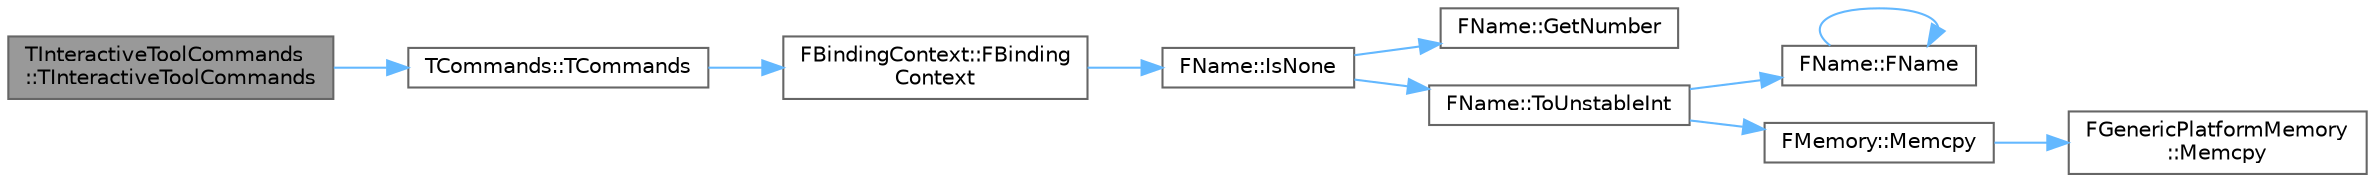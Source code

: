 digraph "TInteractiveToolCommands::TInteractiveToolCommands"
{
 // INTERACTIVE_SVG=YES
 // LATEX_PDF_SIZE
  bgcolor="transparent";
  edge [fontname=Helvetica,fontsize=10,labelfontname=Helvetica,labelfontsize=10];
  node [fontname=Helvetica,fontsize=10,shape=box,height=0.2,width=0.4];
  rankdir="LR";
  Node1 [id="Node000001",label="TInteractiveToolCommands\l::TInteractiveToolCommands",height=0.2,width=0.4,color="gray40", fillcolor="grey60", style="filled", fontcolor="black",tooltip="Forwarding constructor."];
  Node1 -> Node2 [id="edge1_Node000001_Node000002",color="steelblue1",style="solid",tooltip=" "];
  Node2 [id="Node000002",label="TCommands::TCommands",height=0.2,width=0.4,color="grey40", fillcolor="white", style="filled",URL="$de/d91/classTCommands.html#af7c71d17a1b5af80968fa82e0a4a9db7",tooltip="Construct a set of commands; call this from your custom commands class."];
  Node2 -> Node3 [id="edge2_Node000002_Node000003",color="steelblue1",style="solid",tooltip=" "];
  Node3 [id="Node000003",label="FBindingContext::FBinding\lContext",height=0.2,width=0.4,color="grey40", fillcolor="white", style="filled",URL="$d8/d12/classFBindingContext.html#a0e73b99781691eaf79832e63d110e31a",tooltip="Constructor."];
  Node3 -> Node4 [id="edge3_Node000003_Node000004",color="steelblue1",style="solid",tooltip=" "];
  Node4 [id="Node000004",label="FName::IsNone",height=0.2,width=0.4,color="grey40", fillcolor="white", style="filled",URL="$d0/d53/classFName.html#aa6d8a99b693367db4dbba31eb39648f5",tooltip="True for FName(), FName(NAME_None) and FName(\"None\")"];
  Node4 -> Node5 [id="edge4_Node000004_Node000005",color="steelblue1",style="solid",tooltip=" "];
  Node5 [id="Node000005",label="FName::GetNumber",height=0.2,width=0.4,color="grey40", fillcolor="white", style="filled",URL="$d0/d53/classFName.html#ad9ae67028a6b0eae1eb43a0ab79d1b1e",tooltip=" "];
  Node4 -> Node6 [id="edge5_Node000004_Node000006",color="steelblue1",style="solid",tooltip=" "];
  Node6 [id="Node000006",label="FName::ToUnstableInt",height=0.2,width=0.4,color="grey40", fillcolor="white", style="filled",URL="$d0/d53/classFName.html#ab079e3eae1c95979ed5257d76277b060",tooltip="Returns an integer that compares equal in the same way FNames do, only usable within the current proc..."];
  Node6 -> Node7 [id="edge6_Node000006_Node000007",color="steelblue1",style="solid",tooltip=" "];
  Node7 [id="Node000007",label="FName::FName",height=0.2,width=0.4,color="grey40", fillcolor="white", style="filled",URL="$d0/d53/classFName.html#af79224dd2b82a2d82bd1050684d24179",tooltip="Create an FName with a hardcoded string index."];
  Node7 -> Node7 [id="edge7_Node000007_Node000007",color="steelblue1",style="solid",tooltip=" "];
  Node6 -> Node8 [id="edge8_Node000006_Node000008",color="steelblue1",style="solid",tooltip=" "];
  Node8 [id="Node000008",label="FMemory::Memcpy",height=0.2,width=0.4,color="grey40", fillcolor="white", style="filled",URL="$de/d4a/structFMemory.html#af5c0a2f1987809876d6d72269851e89c",tooltip=" "];
  Node8 -> Node9 [id="edge9_Node000008_Node000009",color="steelblue1",style="solid",tooltip=" "];
  Node9 [id="Node000009",label="FGenericPlatformMemory\l::Memcpy",height=0.2,width=0.4,color="grey40", fillcolor="white", style="filled",URL="$d3/dfd/structFGenericPlatformMemory.html#a13ca9511967a7af8d1c2c3beab1208e2",tooltip=" "];
}
